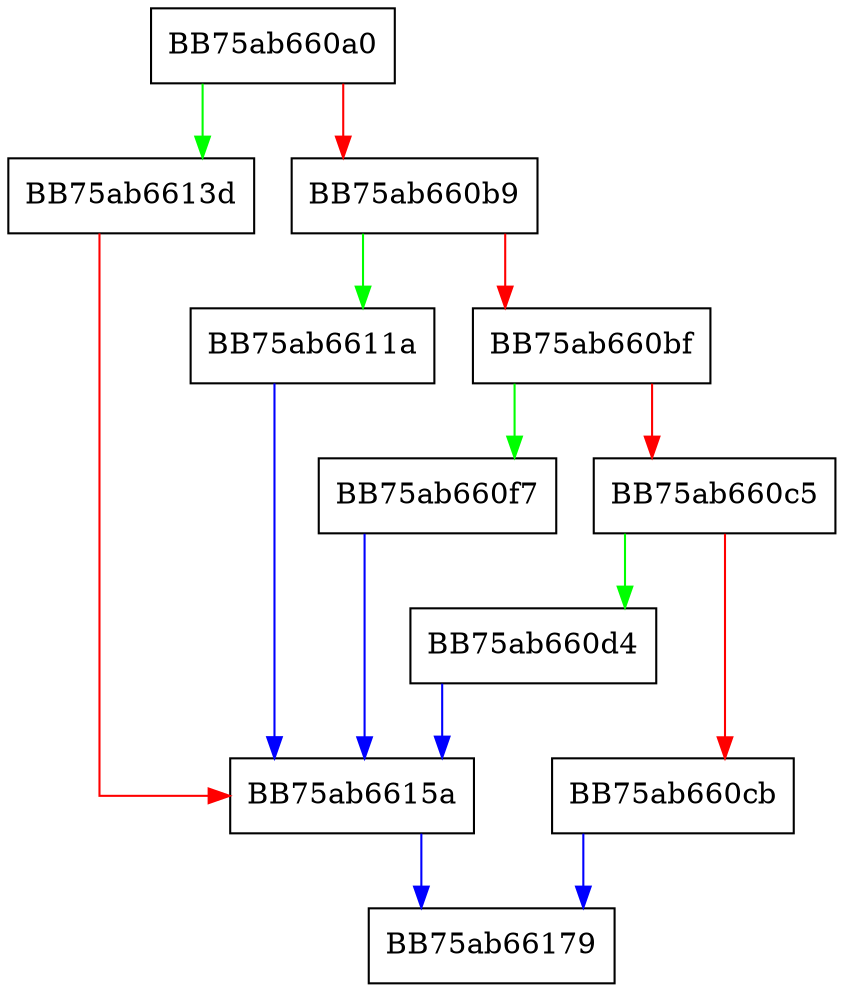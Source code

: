 digraph GetQuery {
  node [shape="box"];
  graph [splines=ortho];
  BB75ab660a0 -> BB75ab6613d [color="green"];
  BB75ab660a0 -> BB75ab660b9 [color="red"];
  BB75ab660b9 -> BB75ab6611a [color="green"];
  BB75ab660b9 -> BB75ab660bf [color="red"];
  BB75ab660bf -> BB75ab660f7 [color="green"];
  BB75ab660bf -> BB75ab660c5 [color="red"];
  BB75ab660c5 -> BB75ab660d4 [color="green"];
  BB75ab660c5 -> BB75ab660cb [color="red"];
  BB75ab660cb -> BB75ab66179 [color="blue"];
  BB75ab660d4 -> BB75ab6615a [color="blue"];
  BB75ab660f7 -> BB75ab6615a [color="blue"];
  BB75ab6611a -> BB75ab6615a [color="blue"];
  BB75ab6613d -> BB75ab6615a [color="red"];
  BB75ab6615a -> BB75ab66179 [color="blue"];
}